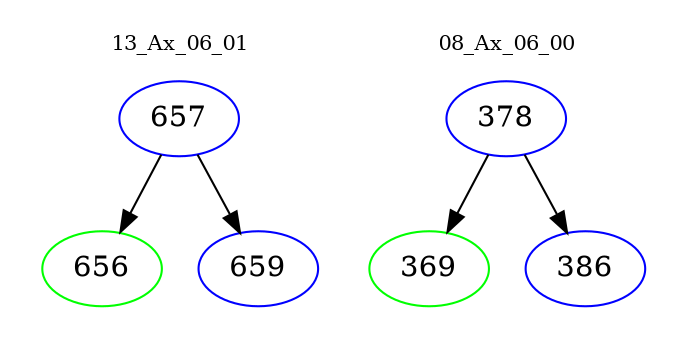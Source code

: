 digraph{
subgraph cluster_0 {
color = white
label = "13_Ax_06_01";
fontsize=10;
T0_657 [label="657", color="blue"]
T0_657 -> T0_656 [color="black"]
T0_656 [label="656", color="green"]
T0_657 -> T0_659 [color="black"]
T0_659 [label="659", color="blue"]
}
subgraph cluster_1 {
color = white
label = "08_Ax_06_00";
fontsize=10;
T1_378 [label="378", color="blue"]
T1_378 -> T1_369 [color="black"]
T1_369 [label="369", color="green"]
T1_378 -> T1_386 [color="black"]
T1_386 [label="386", color="blue"]
}
}
